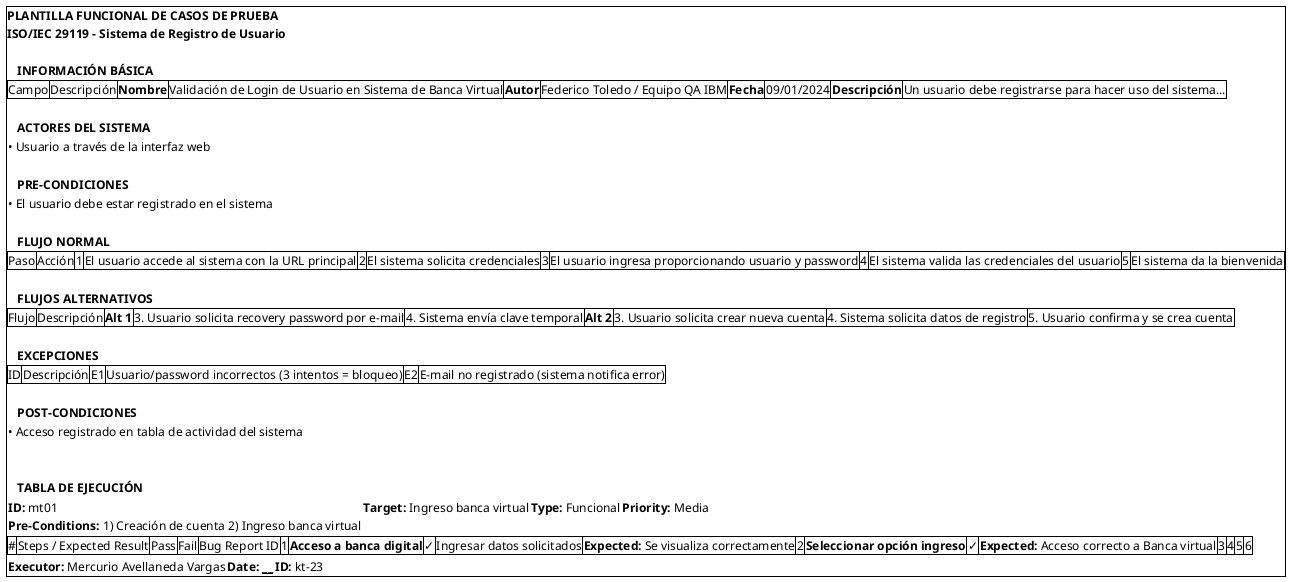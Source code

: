 @startuml plantilla-casos-prueba-wireframe
!theme plain
skinparam backgroundColor #FFFFFF
skinparam handwritten false
skinparam monochrome false

' Configuraciones para wireframe
skinparam rectangle {
    BorderColor #333333
    BackgroundColor #F8F9FA
    FontColor #333333
    FontSize 10
}

skinparam note {
    BorderColor #666666
    BackgroundColor #E8F4FD
    FontColor #333333
    FontSize 9
}

salt
{
  {+
    **PLANTILLA FUNCIONAL DE CASOS DE PRUEBA**
    **ISO/IEC 29119 - Sistema de Registro de Usuario**
    .
    {T
      + **INFORMACIÓN BÁSICA**
    }
    {#
      | Campo | Descripción |
      | **Nombre** | Validación de Login de Usuario en Sistema de Banca Virtual |
      | **Autor** | Federico Toledo / Equipo QA IBM |
      | **Fecha** | 09/01/2024 |
      | **Descripción** | Un usuario debe registrarse para hacer uso del sistema... |
    }
    .
    {T
      + **ACTORES DEL SISTEMA**
    }
    {
      • Usuario a través de la interfaz web
    }
    .
    {T
      + **PRE-CONDICIONES**
    }
    {
      • El usuario debe estar registrado en el sistema
    }
    .
    {T
      + **FLUJO NORMAL**
    }
    {#
      | Paso | Acción |
      | 1 | El usuario accede al sistema con la URL principal |
      | 2 | El sistema solicita credenciales |
      | 3 | El usuario ingresa proporcionando usuario y password |
      | 4 | El sistema valida las credenciales del usuario |
      | 5 | El sistema da la bienvenida |
    }
    .
    {T
      + **FLUJOS ALTERNATIVOS**
    }
    {#
      | Flujo | Descripción |
      | **Alt 1** | 3. Usuario solicita recovery password por e-mail |
      |  | 4. Sistema envía clave temporal |
      | **Alt 2** | 3. Usuario solicita crear nueva cuenta |
      |  | 4. Sistema solicita datos de registro |
      |  | 5. Usuario confirma y se crea cuenta |
    }
    .
    {T
      + **EXCEPCIONES**
    }
    {#
      | ID | Descripción |
      | E1 | Usuario/password incorrectos (3 intentos = bloqueo) |
      | E2 | E-mail no registrado (sistema notifica error) |
    }
    .
    {T
      + **POST-CONDICIONES**
    }
    {
      • Acceso registrado en tabla de actividad del sistema
    }
    .
    .
    {T
      + **TABLA DE EJECUCIÓN**
    }
    {
      **ID:** mt01 | **Target:** Ingreso banca virtual | **Type:** Funcional | **Priority:** Media
      **Pre-Conditions:** 1) Creación de cuenta 2) Ingreso banca virtual
    }
    {#
      | # | Steps / Expected Result | Pass | Fail | Bug Report ID |
      | 1 | **Acceso a banca digital** | ✓ |  |  |
      |   | Ingresar datos solicitados |   |  |  |
      |   | **Expected:** Se visualiza correctamente |   |  |  |
      | 2 | **Seleccionar opción ingreso** | ✓ |  |  |
      |   | **Expected:** Acceso correcto a Banca virtual |   |  |  |
      | 3 |  |  |  |  |
      | 4 |  |  |  |  |
      | 5 |  |  |  |  |
      | 6 |  |  |  |  |
    }
    {
      **Executor:** Mercurio Avellaneda Vargas | **Date:** __________ | **ID:** kt-23
    }
  }
}
@enduml
